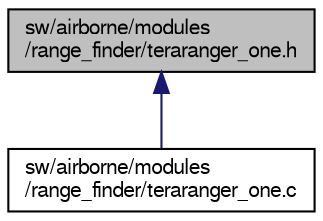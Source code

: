 digraph "sw/airborne/modules/range_finder/teraranger_one.h"
{
  edge [fontname="FreeSans",fontsize="10",labelfontname="FreeSans",labelfontsize="10"];
  node [fontname="FreeSans",fontsize="10",shape=record];
  Node1 [label="sw/airborne/modules\l/range_finder/teraranger_one.h",height=0.2,width=0.4,color="black", fillcolor="grey75", style="filled", fontcolor="black"];
  Node1 -> Node2 [dir="back",color="midnightblue",fontsize="10",style="solid",fontname="FreeSans"];
  Node2 [label="sw/airborne/modules\l/range_finder/teraranger_one.c",height=0.2,width=0.4,color="black", fillcolor="white", style="filled",URL="$teraranger__one_8c.html"];
}
